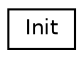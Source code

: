 digraph "Graphical Class Hierarchy"
{
 // LATEX_PDF_SIZE
  edge [fontname="Helvetica",fontsize="10",labelfontname="Helvetica",labelfontsize="10"];
  node [fontname="Helvetica",fontsize="10",shape=record];
  rankdir="LR";
  Node0 [label="Init",height=0.2,width=0.4,color="black", fillcolor="white", style="filled",URL="$classInit.html",tooltip=" "];
}
